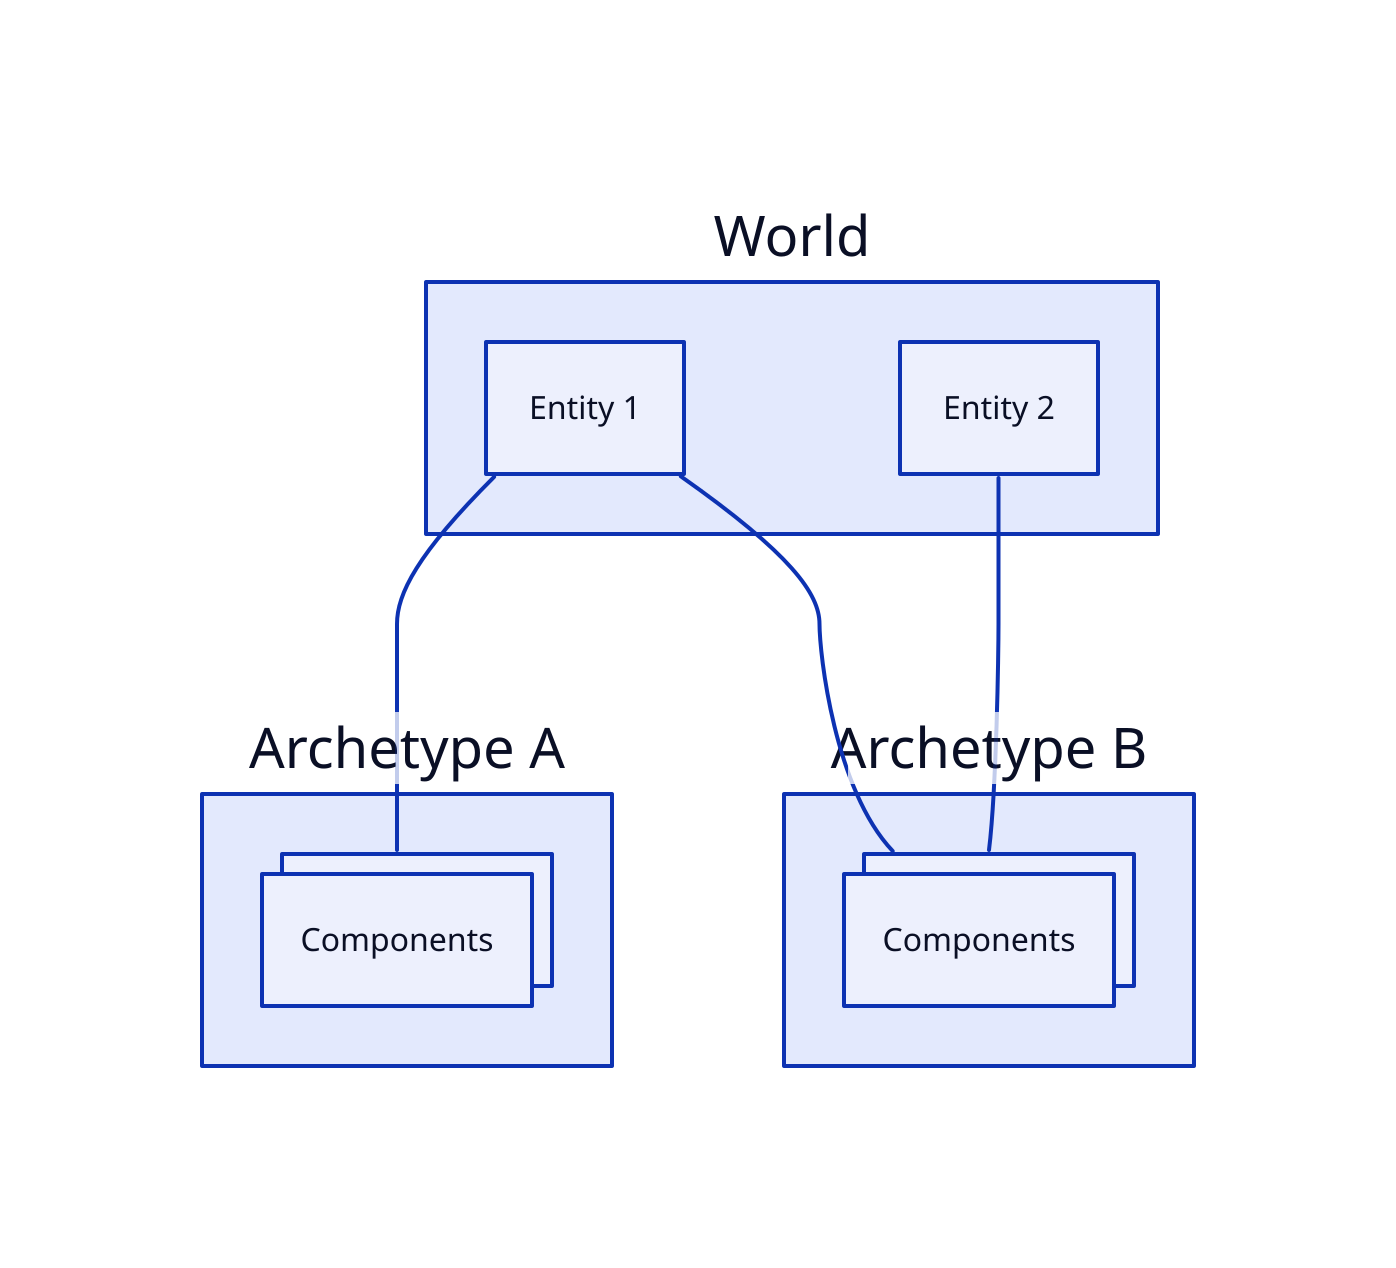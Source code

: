 direction: down

world: World {
  entity_1: Entity 1
  entity_2: Entity 2
}

archetype_a: Archetype A {
  components: Components {
    style.multiple: true
  }
}

archetype_b: Archetype B {
  components: Components {
    style.multiple: true
  }
}

world.entity_1 -- archetype_a.components
world.entity_1 -- archetype_b.components
world.entity_2 -- archetype_b.components
